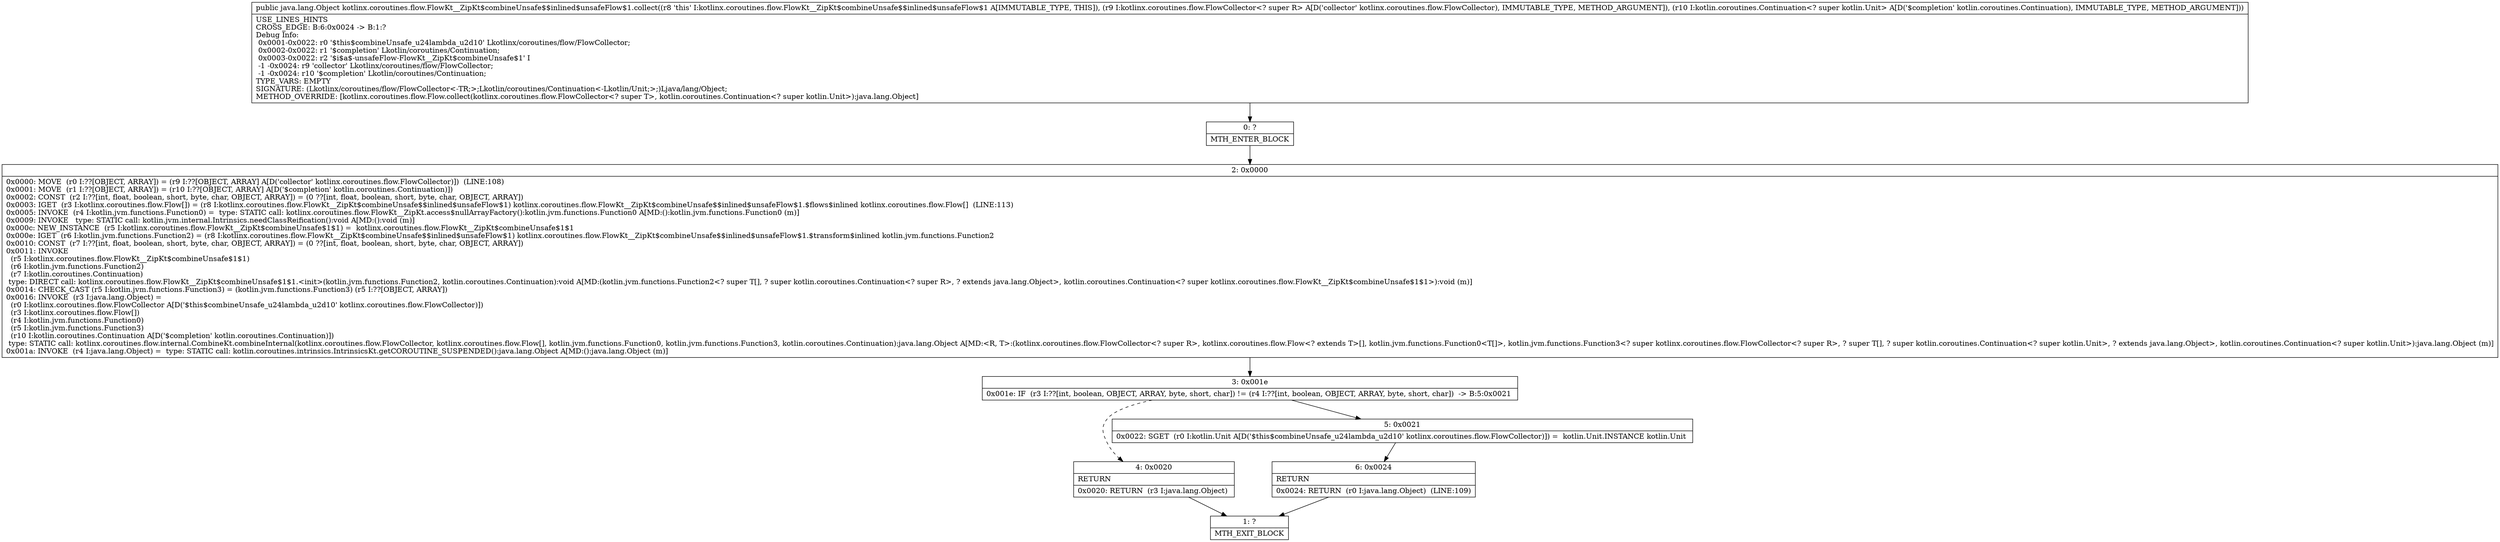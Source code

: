 digraph "CFG forkotlinx.coroutines.flow.FlowKt__ZipKt$combineUnsafe$$inlined$unsafeFlow$1.collect(Lkotlinx\/coroutines\/flow\/FlowCollector;Lkotlin\/coroutines\/Continuation;)Ljava\/lang\/Object;" {
Node_0 [shape=record,label="{0\:\ ?|MTH_ENTER_BLOCK\l}"];
Node_2 [shape=record,label="{2\:\ 0x0000|0x0000: MOVE  (r0 I:??[OBJECT, ARRAY]) = (r9 I:??[OBJECT, ARRAY] A[D('collector' kotlinx.coroutines.flow.FlowCollector)])  (LINE:108)\l0x0001: MOVE  (r1 I:??[OBJECT, ARRAY]) = (r10 I:??[OBJECT, ARRAY] A[D('$completion' kotlin.coroutines.Continuation)]) \l0x0002: CONST  (r2 I:??[int, float, boolean, short, byte, char, OBJECT, ARRAY]) = (0 ??[int, float, boolean, short, byte, char, OBJECT, ARRAY]) \l0x0003: IGET  (r3 I:kotlinx.coroutines.flow.Flow[]) = (r8 I:kotlinx.coroutines.flow.FlowKt__ZipKt$combineUnsafe$$inlined$unsafeFlow$1) kotlinx.coroutines.flow.FlowKt__ZipKt$combineUnsafe$$inlined$unsafeFlow$1.$flows$inlined kotlinx.coroutines.flow.Flow[]  (LINE:113)\l0x0005: INVOKE  (r4 I:kotlin.jvm.functions.Function0) =  type: STATIC call: kotlinx.coroutines.flow.FlowKt__ZipKt.access$nullArrayFactory():kotlin.jvm.functions.Function0 A[MD:():kotlin.jvm.functions.Function0 (m)]\l0x0009: INVOKE   type: STATIC call: kotlin.jvm.internal.Intrinsics.needClassReification():void A[MD:():void (m)]\l0x000c: NEW_INSTANCE  (r5 I:kotlinx.coroutines.flow.FlowKt__ZipKt$combineUnsafe$1$1) =  kotlinx.coroutines.flow.FlowKt__ZipKt$combineUnsafe$1$1 \l0x000e: IGET  (r6 I:kotlin.jvm.functions.Function2) = (r8 I:kotlinx.coroutines.flow.FlowKt__ZipKt$combineUnsafe$$inlined$unsafeFlow$1) kotlinx.coroutines.flow.FlowKt__ZipKt$combineUnsafe$$inlined$unsafeFlow$1.$transform$inlined kotlin.jvm.functions.Function2 \l0x0010: CONST  (r7 I:??[int, float, boolean, short, byte, char, OBJECT, ARRAY]) = (0 ??[int, float, boolean, short, byte, char, OBJECT, ARRAY]) \l0x0011: INVOKE  \l  (r5 I:kotlinx.coroutines.flow.FlowKt__ZipKt$combineUnsafe$1$1)\l  (r6 I:kotlin.jvm.functions.Function2)\l  (r7 I:kotlin.coroutines.Continuation)\l type: DIRECT call: kotlinx.coroutines.flow.FlowKt__ZipKt$combineUnsafe$1$1.\<init\>(kotlin.jvm.functions.Function2, kotlin.coroutines.Continuation):void A[MD:(kotlin.jvm.functions.Function2\<? super T[], ? super kotlin.coroutines.Continuation\<? super R\>, ? extends java.lang.Object\>, kotlin.coroutines.Continuation\<? super kotlinx.coroutines.flow.FlowKt__ZipKt$combineUnsafe$1$1\>):void (m)]\l0x0014: CHECK_CAST (r5 I:kotlin.jvm.functions.Function3) = (kotlin.jvm.functions.Function3) (r5 I:??[OBJECT, ARRAY]) \l0x0016: INVOKE  (r3 I:java.lang.Object) = \l  (r0 I:kotlinx.coroutines.flow.FlowCollector A[D('$this$combineUnsafe_u24lambda_u2d10' kotlinx.coroutines.flow.FlowCollector)])\l  (r3 I:kotlinx.coroutines.flow.Flow[])\l  (r4 I:kotlin.jvm.functions.Function0)\l  (r5 I:kotlin.jvm.functions.Function3)\l  (r10 I:kotlin.coroutines.Continuation A[D('$completion' kotlin.coroutines.Continuation)])\l type: STATIC call: kotlinx.coroutines.flow.internal.CombineKt.combineInternal(kotlinx.coroutines.flow.FlowCollector, kotlinx.coroutines.flow.Flow[], kotlin.jvm.functions.Function0, kotlin.jvm.functions.Function3, kotlin.coroutines.Continuation):java.lang.Object A[MD:\<R, T\>:(kotlinx.coroutines.flow.FlowCollector\<? super R\>, kotlinx.coroutines.flow.Flow\<? extends T\>[], kotlin.jvm.functions.Function0\<T[]\>, kotlin.jvm.functions.Function3\<? super kotlinx.coroutines.flow.FlowCollector\<? super R\>, ? super T[], ? super kotlin.coroutines.Continuation\<? super kotlin.Unit\>, ? extends java.lang.Object\>, kotlin.coroutines.Continuation\<? super kotlin.Unit\>):java.lang.Object (m)]\l0x001a: INVOKE  (r4 I:java.lang.Object) =  type: STATIC call: kotlin.coroutines.intrinsics.IntrinsicsKt.getCOROUTINE_SUSPENDED():java.lang.Object A[MD:():java.lang.Object (m)]\l}"];
Node_3 [shape=record,label="{3\:\ 0x001e|0x001e: IF  (r3 I:??[int, boolean, OBJECT, ARRAY, byte, short, char]) != (r4 I:??[int, boolean, OBJECT, ARRAY, byte, short, char])  \-\> B:5:0x0021 \l}"];
Node_4 [shape=record,label="{4\:\ 0x0020|RETURN\l|0x0020: RETURN  (r3 I:java.lang.Object) \l}"];
Node_1 [shape=record,label="{1\:\ ?|MTH_EXIT_BLOCK\l}"];
Node_5 [shape=record,label="{5\:\ 0x0021|0x0022: SGET  (r0 I:kotlin.Unit A[D('$this$combineUnsafe_u24lambda_u2d10' kotlinx.coroutines.flow.FlowCollector)]) =  kotlin.Unit.INSTANCE kotlin.Unit \l}"];
Node_6 [shape=record,label="{6\:\ 0x0024|RETURN\l|0x0024: RETURN  (r0 I:java.lang.Object)  (LINE:109)\l}"];
MethodNode[shape=record,label="{public java.lang.Object kotlinx.coroutines.flow.FlowKt__ZipKt$combineUnsafe$$inlined$unsafeFlow$1.collect((r8 'this' I:kotlinx.coroutines.flow.FlowKt__ZipKt$combineUnsafe$$inlined$unsafeFlow$1 A[IMMUTABLE_TYPE, THIS]), (r9 I:kotlinx.coroutines.flow.FlowCollector\<? super R\> A[D('collector' kotlinx.coroutines.flow.FlowCollector), IMMUTABLE_TYPE, METHOD_ARGUMENT]), (r10 I:kotlin.coroutines.Continuation\<? super kotlin.Unit\> A[D('$completion' kotlin.coroutines.Continuation), IMMUTABLE_TYPE, METHOD_ARGUMENT]))  | USE_LINES_HINTS\lCROSS_EDGE: B:6:0x0024 \-\> B:1:?\lDebug Info:\l  0x0001\-0x0022: r0 '$this$combineUnsafe_u24lambda_u2d10' Lkotlinx\/coroutines\/flow\/FlowCollector;\l  0x0002\-0x0022: r1 '$completion' Lkotlin\/coroutines\/Continuation;\l  0x0003\-0x0022: r2 '$i$a$\-unsafeFlow\-FlowKt__ZipKt$combineUnsafe$1' I\l  \-1 \-0x0024: r9 'collector' Lkotlinx\/coroutines\/flow\/FlowCollector;\l  \-1 \-0x0024: r10 '$completion' Lkotlin\/coroutines\/Continuation;\lTYPE_VARS: EMPTY\lSIGNATURE: (Lkotlinx\/coroutines\/flow\/FlowCollector\<\-TR;\>;Lkotlin\/coroutines\/Continuation\<\-Lkotlin\/Unit;\>;)Ljava\/lang\/Object;\lMETHOD_OVERRIDE: [kotlinx.coroutines.flow.Flow.collect(kotlinx.coroutines.flow.FlowCollector\<? super T\>, kotlin.coroutines.Continuation\<? super kotlin.Unit\>):java.lang.Object]\l}"];
MethodNode -> Node_0;Node_0 -> Node_2;
Node_2 -> Node_3;
Node_3 -> Node_4[style=dashed];
Node_3 -> Node_5;
Node_4 -> Node_1;
Node_5 -> Node_6;
Node_6 -> Node_1;
}

